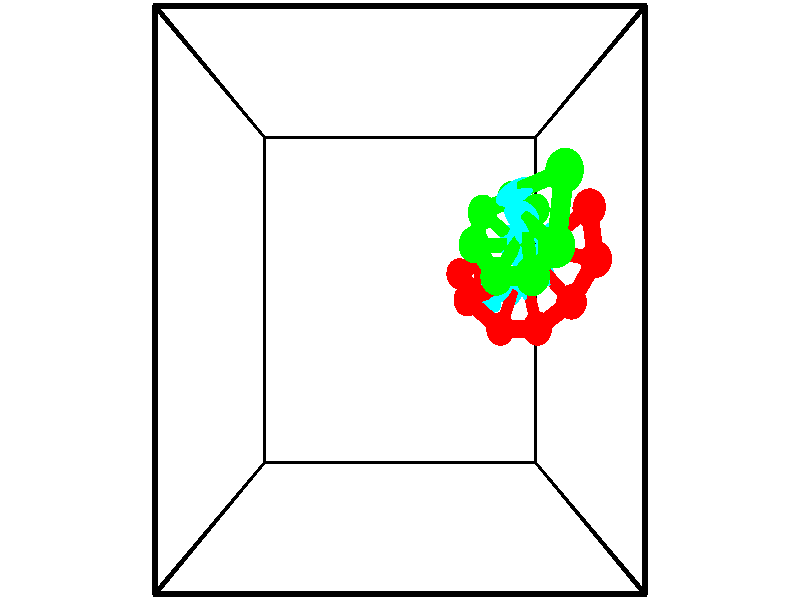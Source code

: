 // switches for output
#declare DRAW_BASES = 1; // possible values are 0, 1; only relevant for DNA ribbons
#declare DRAW_BASES_TYPE = 3; // possible values are 1, 2, 3; only relevant for DNA ribbons
#declare DRAW_FOG = 0; // set to 1 to enable fog

#include "colors.inc"

#include "transforms.inc"
background { rgb <1, 1, 1>}

#default {
   normal{
       ripples 0.25
       frequency 0.20
       turbulence 0.2
       lambda 5
   }
	finish {
		phong 0.1
		phong_size 40.
	}
}

// original window dimensions: 1024x640


// camera settings

camera {
	sky <-0, 1, 0>
	up <-0, 1, 0>
	right 1.6 * <1, 0, 0>
	location <2.5, 2.5, 11.1562>
	look_at <2.5, 2.5, 2.5>
	direction <0, 0, -8.6562>
	angle 67.0682
}


# declare cpy_camera_pos = <2.5, 2.5, 11.1562>;
# if (DRAW_FOG = 1)
fog {
	fog_type 2
	up vnormalize(cpy_camera_pos)
	color rgbt<1,1,1,0.3>
	distance 1e-5
	fog_alt 3e-3
	fog_offset 4
}
# end


// LIGHTS

# declare lum = 6;
global_settings {
	ambient_light rgb lum * <0.05, 0.05, 0.05>
	max_trace_level 15
}# declare cpy_direct_light_amount = 0.25;
light_source
{	1000 * <-1, -1, 1>,
	rgb lum * cpy_direct_light_amount
	parallel
}

light_source
{	1000 * <1, 1, -1>,
	rgb lum * cpy_direct_light_amount
	parallel
}

// strand 0

// nucleotide -1

// particle -1
sphere {
	<4.050428, 3.175763, -0.927670> 0.250000
	pigment { color rgbt <1,0,0,0> }
	no_shadow
}
cylinder {
	<4.088049, 2.777585, -0.933951>,  <4.110621, 2.538679, -0.937720>, 0.100000
	pigment { color rgbt <1,0,0,0> }
	no_shadow
}
cylinder {
	<4.088049, 2.777585, -0.933951>,  <4.050428, 3.175763, -0.927670>, 0.100000
	pigment { color rgbt <1,0,0,0> }
	no_shadow
}

// particle -1
sphere {
	<4.088049, 2.777585, -0.933951> 0.100000
	pigment { color rgbt <1,0,0,0> }
	no_shadow
}
sphere {
	0, 1
	scale<0.080000,0.200000,0.300000>
	matrix <0.230922, 0.006468, 0.972951,
		-0.968416, -0.095134, 0.230478,
		0.094051, -0.995443, -0.015704,
		4.116264, 2.478952, -0.938663>
	pigment { color rgbt <0,1,1,0> }
	no_shadow
}
cylinder {
	<3.640025, 2.918594, -0.420041>,  <4.050428, 3.175763, -0.927670>, 0.130000
	pigment { color rgbt <1,0,0,0> }
	no_shadow
}

// nucleotide -1

// particle -1
sphere {
	<3.640025, 2.918594, -0.420041> 0.250000
	pigment { color rgbt <1,0,0,0> }
	no_shadow
}
cylinder {
	<3.963964, 2.694934, -0.491034>,  <4.158328, 2.560739, -0.533629>, 0.100000
	pigment { color rgbt <1,0,0,0> }
	no_shadow
}
cylinder {
	<3.963964, 2.694934, -0.491034>,  <3.640025, 2.918594, -0.420041>, 0.100000
	pigment { color rgbt <1,0,0,0> }
	no_shadow
}

// particle -1
sphere {
	<3.963964, 2.694934, -0.491034> 0.100000
	pigment { color rgbt <1,0,0,0> }
	no_shadow
}
sphere {
	0, 1
	scale<0.080000,0.200000,0.300000>
	matrix <0.385526, 0.279238, 0.879429,
		-0.442172, -0.780627, 0.441707,
		0.809848, -0.559149, -0.177481,
		4.206919, 2.527190, -0.544278>
	pigment { color rgbt <0,1,1,0> }
	no_shadow
}
cylinder {
	<3.726821, 2.500752, 0.151494>,  <3.640025, 2.918594, -0.420041>, 0.130000
	pigment { color rgbt <1,0,0,0> }
	no_shadow
}

// nucleotide -1

// particle -1
sphere {
	<3.726821, 2.500752, 0.151494> 0.250000
	pigment { color rgbt <1,0,0,0> }
	no_shadow
}
cylinder {
	<4.068245, 2.586858, -0.038284>,  <4.273099, 2.638521, -0.152151>, 0.100000
	pigment { color rgbt <1,0,0,0> }
	no_shadow
}
cylinder {
	<4.068245, 2.586858, -0.038284>,  <3.726821, 2.500752, 0.151494>, 0.100000
	pigment { color rgbt <1,0,0,0> }
	no_shadow
}

// particle -1
sphere {
	<4.068245, 2.586858, -0.038284> 0.100000
	pigment { color rgbt <1,0,0,0> }
	no_shadow
}
sphere {
	0, 1
	scale<0.080000,0.200000,0.300000>
	matrix <0.395604, 0.324785, 0.859076,
		0.339038, -0.920960, 0.192055,
		0.853552, 0.215282, -0.474450,
		4.324313, 2.651437, -0.180618>
	pigment { color rgbt <0,1,1,0> }
	no_shadow
}
cylinder {
	<4.295757, 2.068229, 0.355187>,  <3.726821, 2.500752, 0.151494>, 0.130000
	pigment { color rgbt <1,0,0,0> }
	no_shadow
}

// nucleotide -1

// particle -1
sphere {
	<4.295757, 2.068229, 0.355187> 0.250000
	pigment { color rgbt <1,0,0,0> }
	no_shadow
}
cylinder {
	<4.454750, 2.421915, 0.257069>,  <4.550146, 2.634127, 0.198198>, 0.100000
	pigment { color rgbt <1,0,0,0> }
	no_shadow
}
cylinder {
	<4.454750, 2.421915, 0.257069>,  <4.295757, 2.068229, 0.355187>, 0.100000
	pigment { color rgbt <1,0,0,0> }
	no_shadow
}

// particle -1
sphere {
	<4.454750, 2.421915, 0.257069> 0.100000
	pigment { color rgbt <1,0,0,0> }
	no_shadow
}
sphere {
	0, 1
	scale<0.080000,0.200000,0.300000>
	matrix <0.415245, 0.065057, 0.907380,
		0.818278, -0.462526, -0.341307,
		0.397482, 0.884216, -0.245296,
		4.573995, 2.687180, 0.183480>
	pigment { color rgbt <0,1,1,0> }
	no_shadow
}
cylinder {
	<4.888143, 2.086883, 0.646942>,  <4.295757, 2.068229, 0.355187>, 0.130000
	pigment { color rgbt <1,0,0,0> }
	no_shadow
}

// nucleotide -1

// particle -1
sphere {
	<4.888143, 2.086883, 0.646942> 0.250000
	pigment { color rgbt <1,0,0,0> }
	no_shadow
}
cylinder {
	<4.796461, 2.472648, 0.594216>,  <4.741452, 2.704107, 0.562581>, 0.100000
	pigment { color rgbt <1,0,0,0> }
	no_shadow
}
cylinder {
	<4.796461, 2.472648, 0.594216>,  <4.888143, 2.086883, 0.646942>, 0.100000
	pigment { color rgbt <1,0,0,0> }
	no_shadow
}

// particle -1
sphere {
	<4.796461, 2.472648, 0.594216> 0.100000
	pigment { color rgbt <1,0,0,0> }
	no_shadow
}
sphere {
	0, 1
	scale<0.080000,0.200000,0.300000>
	matrix <0.308524, 0.200418, 0.929863,
		0.923189, 0.172460, -0.343481,
		-0.229204, 0.964412, -0.131815,
		4.727700, 2.761971, 0.554672>
	pigment { color rgbt <0,1,1,0> }
	no_shadow
}
cylinder {
	<5.413959, 2.472548, 0.900629>,  <4.888143, 2.086883, 0.646942>, 0.130000
	pigment { color rgbt <1,0,0,0> }
	no_shadow
}

// nucleotide -1

// particle -1
sphere {
	<5.413959, 2.472548, 0.900629> 0.250000
	pigment { color rgbt <1,0,0,0> }
	no_shadow
}
cylinder {
	<5.117781, 2.740931, 0.916406>,  <4.940073, 2.901961, 0.925872>, 0.100000
	pigment { color rgbt <1,0,0,0> }
	no_shadow
}
cylinder {
	<5.117781, 2.740931, 0.916406>,  <5.413959, 2.472548, 0.900629>, 0.100000
	pigment { color rgbt <1,0,0,0> }
	no_shadow
}

// particle -1
sphere {
	<5.117781, 2.740931, 0.916406> 0.100000
	pigment { color rgbt <1,0,0,0> }
	no_shadow
}
sphere {
	0, 1
	scale<0.080000,0.200000,0.300000>
	matrix <0.397776, 0.390158, 0.830392,
		0.541770, 0.630549, -0.555782,
		-0.740446, 0.670958, 0.039441,
		4.895647, 2.942219, 0.928238>
	pigment { color rgbt <0,1,1,0> }
	no_shadow
}
cylinder {
	<5.679330, 3.049442, 1.359264>,  <5.413959, 2.472548, 0.900629>, 0.130000
	pigment { color rgbt <1,0,0,0> }
	no_shadow
}

// nucleotide -1

// particle -1
sphere {
	<5.679330, 3.049442, 1.359264> 0.250000
	pigment { color rgbt <1,0,0,0> }
	no_shadow
}
cylinder {
	<5.285887, 3.115278, 1.329807>,  <5.049820, 3.154779, 1.312133>, 0.100000
	pigment { color rgbt <1,0,0,0> }
	no_shadow
}
cylinder {
	<5.285887, 3.115278, 1.329807>,  <5.679330, 3.049442, 1.359264>, 0.100000
	pigment { color rgbt <1,0,0,0> }
	no_shadow
}

// particle -1
sphere {
	<5.285887, 3.115278, 1.329807> 0.100000
	pigment { color rgbt <1,0,0,0> }
	no_shadow
}
sphere {
	0, 1
	scale<0.080000,0.200000,0.300000>
	matrix <-0.024778, 0.281164, 0.959340,
		0.178602, 0.945440, -0.272477,
		-0.983609, 0.164589, -0.073643,
		4.990804, 3.164654, 1.307714>
	pigment { color rgbt <0,1,1,0> }
	no_shadow
}
cylinder {
	<5.469400, 3.708304, 1.674959>,  <5.679330, 3.049442, 1.359264>, 0.130000
	pigment { color rgbt <1,0,0,0> }
	no_shadow
}

// nucleotide -1

// particle -1
sphere {
	<5.469400, 3.708304, 1.674959> 0.250000
	pigment { color rgbt <1,0,0,0> }
	no_shadow
}
cylinder {
	<5.139532, 3.484322, 1.706882>,  <4.941611, 3.349933, 1.726035>, 0.100000
	pigment { color rgbt <1,0,0,0> }
	no_shadow
}
cylinder {
	<5.139532, 3.484322, 1.706882>,  <5.469400, 3.708304, 1.674959>, 0.100000
	pigment { color rgbt <1,0,0,0> }
	no_shadow
}

// particle -1
sphere {
	<5.139532, 3.484322, 1.706882> 0.100000
	pigment { color rgbt <1,0,0,0> }
	no_shadow
}
sphere {
	0, 1
	scale<0.080000,0.200000,0.300000>
	matrix <0.011593, 0.124333, 0.992173,
		-0.565494, 0.819141, -0.096042,
		-0.824671, -0.559955, 0.079806,
		4.892131, 3.316336, 1.730823>
	pigment { color rgbt <0,1,1,0> }
	no_shadow
}
// strand 1

// nucleotide -1

// particle -1
sphere {
	<4.695271, 3.939750, 3.092351> 0.250000
	pigment { color rgbt <0,1,0,0> }
	no_shadow
}
cylinder {
	<4.361652, 3.835161, 2.898033>,  <4.161481, 3.772408, 2.781442>, 0.100000
	pigment { color rgbt <0,1,0,0> }
	no_shadow
}
cylinder {
	<4.361652, 3.835161, 2.898033>,  <4.695271, 3.939750, 3.092351>, 0.100000
	pigment { color rgbt <0,1,0,0> }
	no_shadow
}

// particle -1
sphere {
	<4.361652, 3.835161, 2.898033> 0.100000
	pigment { color rgbt <0,1,0,0> }
	no_shadow
}
sphere {
	0, 1
	scale<0.080000,0.200000,0.300000>
	matrix <0.532328, -0.612669, -0.584178,
		-0.144885, -0.745835, 0.650183,
		-0.834047, -0.261472, -0.485796,
		4.111438, 3.756720, 2.752294>
	pigment { color rgbt <0,1,1,0> }
	no_shadow
}
cylinder {
	<4.655392, 3.118098, 2.842997>,  <4.695271, 3.939750, 3.092351>, 0.130000
	pigment { color rgbt <0,1,0,0> }
	no_shadow
}

// nucleotide -1

// particle -1
sphere {
	<4.655392, 3.118098, 2.842997> 0.250000
	pigment { color rgbt <0,1,0,0> }
	no_shadow
}
cylinder {
	<4.428871, 3.346693, 2.605441>,  <4.292959, 3.483850, 2.462908>, 0.100000
	pigment { color rgbt <0,1,0,0> }
	no_shadow
}
cylinder {
	<4.428871, 3.346693, 2.605441>,  <4.655392, 3.118098, 2.842997>, 0.100000
	pigment { color rgbt <0,1,0,0> }
	no_shadow
}

// particle -1
sphere {
	<4.428871, 3.346693, 2.605441> 0.100000
	pigment { color rgbt <0,1,0,0> }
	no_shadow
}
sphere {
	0, 1
	scale<0.080000,0.200000,0.300000>
	matrix <0.260661, -0.559396, -0.786849,
		-0.781895, -0.600397, 0.167821,
		-0.566300, 0.571489, -0.593889,
		4.258981, 3.518140, 2.427274>
	pigment { color rgbt <0,1,1,0> }
	no_shadow
}
cylinder {
	<4.438093, 2.796876, 2.316163>,  <4.655392, 3.118098, 2.842997>, 0.130000
	pigment { color rgbt <0,1,0,0> }
	no_shadow
}

// nucleotide -1

// particle -1
sphere {
	<4.438093, 2.796876, 2.316163> 0.250000
	pigment { color rgbt <0,1,0,0> }
	no_shadow
}
cylinder {
	<4.416599, 3.160244, 2.150327>,  <4.403703, 3.378265, 2.050825>, 0.100000
	pigment { color rgbt <0,1,0,0> }
	no_shadow
}
cylinder {
	<4.416599, 3.160244, 2.150327>,  <4.438093, 2.796876, 2.316163>, 0.100000
	pigment { color rgbt <0,1,0,0> }
	no_shadow
}

// particle -1
sphere {
	<4.416599, 3.160244, 2.150327> 0.100000
	pigment { color rgbt <0,1,0,0> }
	no_shadow
}
sphere {
	0, 1
	scale<0.080000,0.200000,0.300000>
	matrix <0.084456, -0.409569, -0.908361,
		-0.994977, -0.083824, -0.054714,
		-0.053733, 0.908420, -0.414591,
		4.400479, 3.432770, 2.025949>
	pigment { color rgbt <0,1,1,0> }
	no_shadow
}
cylinder {
	<4.002344, 2.805488, 1.762159>,  <4.438093, 2.796876, 2.316163>, 0.130000
	pigment { color rgbt <0,1,0,0> }
	no_shadow
}

// nucleotide -1

// particle -1
sphere {
	<4.002344, 2.805488, 1.762159> 0.250000
	pigment { color rgbt <0,1,0,0> }
	no_shadow
}
cylinder {
	<4.240437, 3.121700, 1.704523>,  <4.383292, 3.311428, 1.669942>, 0.100000
	pigment { color rgbt <0,1,0,0> }
	no_shadow
}
cylinder {
	<4.240437, 3.121700, 1.704523>,  <4.002344, 2.805488, 1.762159>, 0.100000
	pigment { color rgbt <0,1,0,0> }
	no_shadow
}

// particle -1
sphere {
	<4.240437, 3.121700, 1.704523> 0.100000
	pigment { color rgbt <0,1,0,0> }
	no_shadow
}
sphere {
	0, 1
	scale<0.080000,0.200000,0.300000>
	matrix <0.172988, -0.301172, -0.937748,
		-0.784714, 0.533251, -0.316019,
		0.595231, 0.790531, -0.144088,
		4.419006, 3.358860, 1.661297>
	pigment { color rgbt <0,1,1,0> }
	no_shadow
}
cylinder {
	<3.710152, 3.254966, 1.276570>,  <4.002344, 2.805488, 1.762159>, 0.130000
	pigment { color rgbt <0,1,0,0> }
	no_shadow
}

// nucleotide -1

// particle -1
sphere {
	<3.710152, 3.254966, 1.276570> 0.250000
	pigment { color rgbt <0,1,0,0> }
	no_shadow
}
cylinder {
	<4.109436, 3.242104, 1.296739>,  <4.349007, 3.234386, 1.308840>, 0.100000
	pigment { color rgbt <0,1,0,0> }
	no_shadow
}
cylinder {
	<4.109436, 3.242104, 1.296739>,  <3.710152, 3.254966, 1.276570>, 0.100000
	pigment { color rgbt <0,1,0,0> }
	no_shadow
}

// particle -1
sphere {
	<4.109436, 3.242104, 1.296739> 0.100000
	pigment { color rgbt <0,1,0,0> }
	no_shadow
}
sphere {
	0, 1
	scale<0.080000,0.200000,0.300000>
	matrix <0.032596, -0.414310, -0.909552,
		0.050138, 0.909568, -0.412520,
		0.998210, -0.032156, 0.050421,
		4.408899, 3.232457, 1.311865>
	pigment { color rgbt <0,1,1,0> }
	no_shadow
}
cylinder {
	<3.906798, 3.748917, 0.847167>,  <3.710152, 3.254966, 1.276570>, 0.130000
	pigment { color rgbt <0,1,0,0> }
	no_shadow
}

// nucleotide -1

// particle -1
sphere {
	<3.906798, 3.748917, 0.847167> 0.250000
	pigment { color rgbt <0,1,0,0> }
	no_shadow
}
cylinder {
	<4.224285, 3.506536, 0.868472>,  <4.414777, 3.361108, 0.881255>, 0.100000
	pigment { color rgbt <0,1,0,0> }
	no_shadow
}
cylinder {
	<4.224285, 3.506536, 0.868472>,  <3.906798, 3.748917, 0.847167>, 0.100000
	pigment { color rgbt <0,1,0,0> }
	no_shadow
}

// particle -1
sphere {
	<4.224285, 3.506536, 0.868472> 0.100000
	pigment { color rgbt <0,1,0,0> }
	no_shadow
}
sphere {
	0, 1
	scale<0.080000,0.200000,0.300000>
	matrix <0.067465, 0.000672, -0.997721,
		0.604534, 0.795502, 0.041414,
		0.793717, -0.605950, 0.053262,
		4.462400, 3.324751, 0.884451>
	pigment { color rgbt <0,1,1,0> }
	no_shadow
}
cylinder {
	<4.487402, 4.019044, 0.386734>,  <3.906798, 3.748917, 0.847167>, 0.130000
	pigment { color rgbt <0,1,0,0> }
	no_shadow
}

// nucleotide -1

// particle -1
sphere {
	<4.487402, 4.019044, 0.386734> 0.250000
	pigment { color rgbt <0,1,0,0> }
	no_shadow
}
cylinder {
	<4.564228, 3.631952, 0.451983>,  <4.610324, 3.399697, 0.491133>, 0.100000
	pigment { color rgbt <0,1,0,0> }
	no_shadow
}
cylinder {
	<4.564228, 3.631952, 0.451983>,  <4.487402, 4.019044, 0.386734>, 0.100000
	pigment { color rgbt <0,1,0,0> }
	no_shadow
}

// particle -1
sphere {
	<4.564228, 3.631952, 0.451983> 0.100000
	pigment { color rgbt <0,1,0,0> }
	no_shadow
}
sphere {
	0, 1
	scale<0.080000,0.200000,0.300000>
	matrix <0.093357, -0.147448, -0.984654,
		0.976932, 0.204347, 0.062024,
		0.192066, -0.967730, 0.163124,
		4.621848, 3.341633, 0.500921>
	pigment { color rgbt <0,1,1,0> }
	no_shadow
}
cylinder {
	<5.016708, 3.891735, -0.035427>,  <4.487402, 4.019044, 0.386734>, 0.130000
	pigment { color rgbt <0,1,0,0> }
	no_shadow
}

// nucleotide -1

// particle -1
sphere {
	<5.016708, 3.891735, -0.035427> 0.250000
	pigment { color rgbt <0,1,0,0> }
	no_shadow
}
cylinder {
	<4.847683, 3.537085, 0.039765>,  <4.746268, 3.324295, 0.084881>, 0.100000
	pigment { color rgbt <0,1,0,0> }
	no_shadow
}
cylinder {
	<4.847683, 3.537085, 0.039765>,  <5.016708, 3.891735, -0.035427>, 0.100000
	pigment { color rgbt <0,1,0,0> }
	no_shadow
}

// particle -1
sphere {
	<4.847683, 3.537085, 0.039765> 0.100000
	pigment { color rgbt <0,1,0,0> }
	no_shadow
}
sphere {
	0, 1
	scale<0.080000,0.200000,0.300000>
	matrix <0.085966, -0.245682, -0.965531,
		0.902248, -0.391837, 0.180035,
		-0.422563, -0.886625, 0.187982,
		4.720914, 3.271097, 0.096160>
	pigment { color rgbt <0,1,1,0> }
	no_shadow
}
// box output
cylinder {
	<0.000000, 0.000000, 0.000000>,  <5.000000, 0.000000, 0.000000>, 0.025000
	pigment { color rgbt <0,0,0,0> }
	no_shadow
}
cylinder {
	<0.000000, 0.000000, 0.000000>,  <0.000000, 5.000000, 0.000000>, 0.025000
	pigment { color rgbt <0,0,0,0> }
	no_shadow
}
cylinder {
	<0.000000, 0.000000, 0.000000>,  <0.000000, 0.000000, 5.000000>, 0.025000
	pigment { color rgbt <0,0,0,0> }
	no_shadow
}
cylinder {
	<5.000000, 5.000000, 5.000000>,  <0.000000, 5.000000, 5.000000>, 0.025000
	pigment { color rgbt <0,0,0,0> }
	no_shadow
}
cylinder {
	<5.000000, 5.000000, 5.000000>,  <5.000000, 0.000000, 5.000000>, 0.025000
	pigment { color rgbt <0,0,0,0> }
	no_shadow
}
cylinder {
	<5.000000, 5.000000, 5.000000>,  <5.000000, 5.000000, 0.000000>, 0.025000
	pigment { color rgbt <0,0,0,0> }
	no_shadow
}
cylinder {
	<0.000000, 0.000000, 5.000000>,  <0.000000, 5.000000, 5.000000>, 0.025000
	pigment { color rgbt <0,0,0,0> }
	no_shadow
}
cylinder {
	<0.000000, 0.000000, 5.000000>,  <5.000000, 0.000000, 5.000000>, 0.025000
	pigment { color rgbt <0,0,0,0> }
	no_shadow
}
cylinder {
	<5.000000, 5.000000, 0.000000>,  <0.000000, 5.000000, 0.000000>, 0.025000
	pigment { color rgbt <0,0,0,0> }
	no_shadow
}
cylinder {
	<5.000000, 5.000000, 0.000000>,  <5.000000, 0.000000, 0.000000>, 0.025000
	pigment { color rgbt <0,0,0,0> }
	no_shadow
}
cylinder {
	<5.000000, 0.000000, 5.000000>,  <5.000000, 0.000000, 0.000000>, 0.025000
	pigment { color rgbt <0,0,0,0> }
	no_shadow
}
cylinder {
	<0.000000, 5.000000, 0.000000>,  <0.000000, 5.000000, 5.000000>, 0.025000
	pigment { color rgbt <0,0,0,0> }
	no_shadow
}
// end of box output
